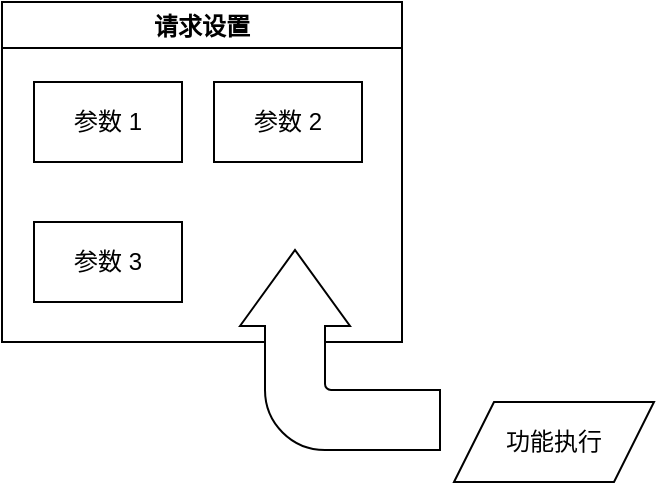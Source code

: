 <mxfile version="22.1.11" type="device">
  <diagram name="第 1 页" id="TRywuL95szdon3shL4DH">
    <mxGraphModel dx="1434" dy="844" grid="1" gridSize="10" guides="1" tooltips="1" connect="1" arrows="1" fold="1" page="1" pageScale="1" pageWidth="827" pageHeight="1169" math="0" shadow="0">
      <root>
        <mxCell id="0" />
        <mxCell id="1" parent="0" />
        <mxCell id="i4ozTK2SmiB_yOGkoDNw-1" value="请求设置" style="swimlane;" vertex="1" parent="1">
          <mxGeometry x="314" y="300" width="200" height="170" as="geometry" />
        </mxCell>
        <mxCell id="i4ozTK2SmiB_yOGkoDNw-2" value="参数 1" style="whiteSpace=wrap;html=1;align=center;" vertex="1" parent="i4ozTK2SmiB_yOGkoDNw-1">
          <mxGeometry x="16" y="40" width="74" height="40" as="geometry" />
        </mxCell>
        <mxCell id="i4ozTK2SmiB_yOGkoDNw-3" value="参数 2" style="whiteSpace=wrap;html=1;align=center;" vertex="1" parent="i4ozTK2SmiB_yOGkoDNw-1">
          <mxGeometry x="106" y="40" width="74" height="40" as="geometry" />
        </mxCell>
        <mxCell id="i4ozTK2SmiB_yOGkoDNw-4" value="参数 3" style="whiteSpace=wrap;html=1;align=center;" vertex="1" parent="i4ozTK2SmiB_yOGkoDNw-1">
          <mxGeometry x="16" y="110" width="74" height="40" as="geometry" />
        </mxCell>
        <mxCell id="i4ozTK2SmiB_yOGkoDNw-6" value="功能执行" style="whiteSpace=wrap;html=1;align=center;shape=parallelogram;perimeter=parallelogramPerimeter;fixedSize=1;" vertex="1" parent="1">
          <mxGeometry x="540" y="500" width="100" height="40" as="geometry" />
        </mxCell>
        <mxCell id="i4ozTK2SmiB_yOGkoDNw-7" value="" style="html=1;shadow=0;dashed=0;align=center;verticalAlign=middle;shape=mxgraph.arrows2.bendArrow;dy=15;dx=38;notch=0;arrowHead=55;rounded=1;direction=north;" vertex="1" parent="1">
          <mxGeometry x="433" y="424" width="100" height="100" as="geometry" />
        </mxCell>
      </root>
    </mxGraphModel>
  </diagram>
</mxfile>
